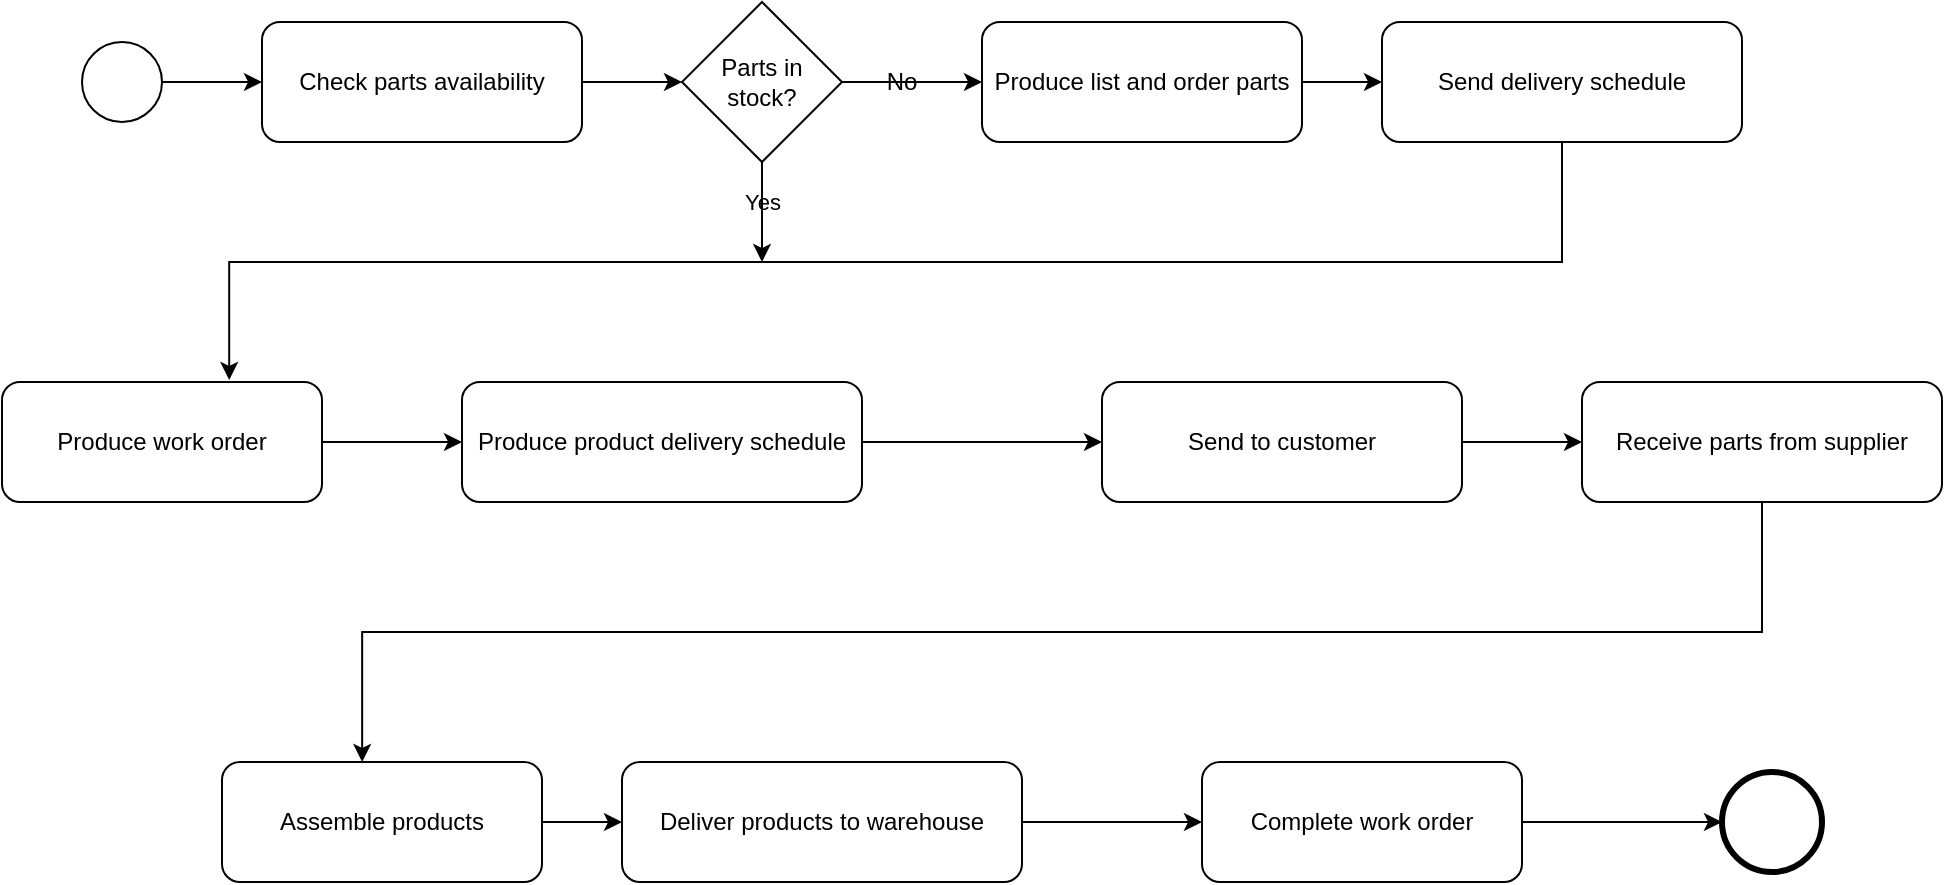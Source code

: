 <mxfile version="24.7.17">
  <diagram name="Manufacturing Process BPMN" id="tQEFrsimub_-NjzGZvVE">
    <mxGraphModel dx="1221" dy="725" grid="1" gridSize="10" guides="1" tooltips="1" connect="1" arrows="1" fold="1" page="1" pageScale="1" pageWidth="827" pageHeight="1169" math="0" shadow="0">
      <root>
        <mxCell id="0" />
        <mxCell id="1" parent="0" />
        <mxCell id="prYCgUCqdU0S5GqHGBsI-105" value="" style="ellipse;whiteSpace=wrap;html=1;aspect=fixed;" vertex="1" parent="1">
          <mxGeometry x="60" y="50" width="40" height="40" as="geometry" />
        </mxCell>
        <mxCell id="prYCgUCqdU0S5GqHGBsI-106" value="Check parts availability" style="rounded=1;whiteSpace=wrap;html=1;fontSize=12;" vertex="1" parent="1">
          <mxGeometry x="150" y="40" width="160" height="60" as="geometry" />
        </mxCell>
        <mxCell id="prYCgUCqdU0S5GqHGBsI-107" style="edgeStyle=orthogonalEdgeStyle;html=1;" edge="1" parent="1" source="prYCgUCqdU0S5GqHGBsI-105" target="prYCgUCqdU0S5GqHGBsI-106">
          <mxGeometry relative="1" as="geometry" />
        </mxCell>
        <mxCell id="prYCgUCqdU0S5GqHGBsI-129" style="edgeStyle=orthogonalEdgeStyle;rounded=0;orthogonalLoop=1;jettySize=auto;html=1;" edge="1" parent="1" source="prYCgUCqdU0S5GqHGBsI-108">
          <mxGeometry relative="1" as="geometry">
            <mxPoint x="510" y="70" as="targetPoint" />
          </mxGeometry>
        </mxCell>
        <mxCell id="prYCgUCqdU0S5GqHGBsI-141" style="edgeStyle=orthogonalEdgeStyle;rounded=0;orthogonalLoop=1;jettySize=auto;html=1;curved=1;strokeColor=none;" edge="1" parent="1" source="prYCgUCqdU0S5GqHGBsI-108">
          <mxGeometry relative="1" as="geometry">
            <mxPoint x="400" y="160" as="targetPoint" />
          </mxGeometry>
        </mxCell>
        <mxCell id="prYCgUCqdU0S5GqHGBsI-144" value="Yes" style="edgeLabel;html=1;align=center;verticalAlign=middle;resizable=0;points=[];" vertex="1" connectable="0" parent="prYCgUCqdU0S5GqHGBsI-141">
          <mxGeometry x="-0.208" y="2" relative="1" as="geometry">
            <mxPoint x="-2" as="offset" />
          </mxGeometry>
        </mxCell>
        <mxCell id="prYCgUCqdU0S5GqHGBsI-145" style="edgeStyle=orthogonalEdgeStyle;rounded=0;orthogonalLoop=1;jettySize=auto;html=1;exitX=0.5;exitY=1;exitDx=0;exitDy=0;startSize=0;endSize=6;" edge="1" parent="1" source="prYCgUCqdU0S5GqHGBsI-108">
          <mxGeometry relative="1" as="geometry">
            <mxPoint x="400" y="160" as="targetPoint" />
          </mxGeometry>
        </mxCell>
        <mxCell id="prYCgUCqdU0S5GqHGBsI-108" value="Parts in stock?" style="rhombus;whiteSpace=wrap;html=1;" vertex="1" parent="1">
          <mxGeometry x="360" y="30" width="80" height="80" as="geometry" />
        </mxCell>
        <mxCell id="prYCgUCqdU0S5GqHGBsI-109" style="edgeStyle=orthogonalEdgeStyle;html=1;" edge="1" parent="1" source="prYCgUCqdU0S5GqHGBsI-106" target="prYCgUCqdU0S5GqHGBsI-108">
          <mxGeometry relative="1" as="geometry" />
        </mxCell>
        <mxCell id="prYCgUCqdU0S5GqHGBsI-110" value="Produce list and order parts" style="rounded=1;whiteSpace=wrap;html=1;fontSize=12;" vertex="1" parent="1">
          <mxGeometry x="510" y="40" width="160" height="60" as="geometry" />
        </mxCell>
        <mxCell id="prYCgUCqdU0S5GqHGBsI-112" value="Send delivery schedule" style="rounded=1;whiteSpace=wrap;html=1;fontSize=12;" vertex="1" parent="1">
          <mxGeometry x="710" y="40" width="180" height="60" as="geometry" />
        </mxCell>
        <mxCell id="prYCgUCqdU0S5GqHGBsI-113" style="edgeStyle=orthogonalEdgeStyle;html=1;" edge="1" parent="1" source="prYCgUCqdU0S5GqHGBsI-110" target="prYCgUCqdU0S5GqHGBsI-112">
          <mxGeometry relative="1" as="geometry" />
        </mxCell>
        <mxCell id="prYCgUCqdU0S5GqHGBsI-114" value="Produce work order" style="rounded=1;whiteSpace=wrap;html=1;fontSize=12;" vertex="1" parent="1">
          <mxGeometry x="20" y="220" width="160" height="60" as="geometry" />
        </mxCell>
        <mxCell id="prYCgUCqdU0S5GqHGBsI-137" style="edgeStyle=orthogonalEdgeStyle;rounded=0;orthogonalLoop=1;jettySize=auto;html=1;" edge="1" parent="1" source="prYCgUCqdU0S5GqHGBsI-117">
          <mxGeometry relative="1" as="geometry">
            <mxPoint x="570" y="250" as="targetPoint" />
          </mxGeometry>
        </mxCell>
        <mxCell id="prYCgUCqdU0S5GqHGBsI-117" value="Produce product delivery schedule" style="rounded=1;whiteSpace=wrap;html=1;fontSize=12;" vertex="1" parent="1">
          <mxGeometry x="250" y="220" width="200" height="60" as="geometry" />
        </mxCell>
        <mxCell id="prYCgUCqdU0S5GqHGBsI-118" style="edgeStyle=orthogonalEdgeStyle;html=1;" edge="1" parent="1" source="prYCgUCqdU0S5GqHGBsI-114" target="prYCgUCqdU0S5GqHGBsI-117">
          <mxGeometry relative="1" as="geometry" />
        </mxCell>
        <mxCell id="prYCgUCqdU0S5GqHGBsI-146" style="rounded=0;orthogonalLoop=1;jettySize=auto;html=1;edgeStyle=elbowEdgeStyle;elbow=vertical;entryX=0.438;entryY=0;entryDx=0;entryDy=0;entryPerimeter=0;" edge="1" parent="1" source="prYCgUCqdU0S5GqHGBsI-119" target="prYCgUCqdU0S5GqHGBsI-121">
          <mxGeometry relative="1" as="geometry">
            <mxPoint x="900" y="360" as="targetPoint" />
          </mxGeometry>
        </mxCell>
        <mxCell id="prYCgUCqdU0S5GqHGBsI-119" value="Receive parts from supplier" style="rounded=1;whiteSpace=wrap;html=1;fontSize=12;" vertex="1" parent="1">
          <mxGeometry x="810" y="220" width="180" height="60" as="geometry" />
        </mxCell>
        <mxCell id="prYCgUCqdU0S5GqHGBsI-121" value="Assemble products" style="rounded=1;whiteSpace=wrap;html=1;fontSize=12;" vertex="1" parent="1">
          <mxGeometry x="130" y="410" width="160" height="60" as="geometry" />
        </mxCell>
        <mxCell id="prYCgUCqdU0S5GqHGBsI-123" value="Deliver products to warehouse" style="rounded=1;whiteSpace=wrap;html=1;fontSize=12;" vertex="1" parent="1">
          <mxGeometry x="330" y="410" width="200" height="60" as="geometry" />
        </mxCell>
        <mxCell id="prYCgUCqdU0S5GqHGBsI-124" style="edgeStyle=orthogonalEdgeStyle;html=1;" edge="1" parent="1" source="prYCgUCqdU0S5GqHGBsI-121" target="prYCgUCqdU0S5GqHGBsI-123">
          <mxGeometry relative="1" as="geometry" />
        </mxCell>
        <mxCell id="prYCgUCqdU0S5GqHGBsI-125" value="Complete work order" style="rounded=1;whiteSpace=wrap;html=1;fontSize=12;" vertex="1" parent="1">
          <mxGeometry x="620" y="410" width="160" height="60" as="geometry" />
        </mxCell>
        <mxCell id="prYCgUCqdU0S5GqHGBsI-126" style="edgeStyle=orthogonalEdgeStyle;html=1;" edge="1" parent="1" source="prYCgUCqdU0S5GqHGBsI-123" target="prYCgUCqdU0S5GqHGBsI-125">
          <mxGeometry relative="1" as="geometry" />
        </mxCell>
        <mxCell id="prYCgUCqdU0S5GqHGBsI-128" style="edgeStyle=orthogonalEdgeStyle;html=1;" edge="1" parent="1" source="prYCgUCqdU0S5GqHGBsI-125">
          <mxGeometry relative="1" as="geometry">
            <mxPoint x="880" y="440" as="targetPoint" />
          </mxGeometry>
        </mxCell>
        <mxCell id="prYCgUCqdU0S5GqHGBsI-130" value="No" style="text;html=1;align=center;verticalAlign=middle;whiteSpace=wrap;rounded=0;" vertex="1" parent="1">
          <mxGeometry x="440" y="55" width="60" height="30" as="geometry" />
        </mxCell>
        <mxCell id="prYCgUCqdU0S5GqHGBsI-136" style="edgeStyle=orthogonalEdgeStyle;rounded=0;orthogonalLoop=1;jettySize=auto;html=1;exitX=0.5;exitY=1;exitDx=0;exitDy=0;entryX=0.71;entryY=-0.017;entryDx=0;entryDy=0;entryPerimeter=0;" edge="1" parent="1" source="prYCgUCqdU0S5GqHGBsI-112" target="prYCgUCqdU0S5GqHGBsI-114">
          <mxGeometry relative="1" as="geometry" />
        </mxCell>
        <mxCell id="prYCgUCqdU0S5GqHGBsI-139" style="edgeStyle=orthogonalEdgeStyle;rounded=0;orthogonalLoop=1;jettySize=auto;html=1;entryX=0;entryY=0.5;entryDx=0;entryDy=0;" edge="1" parent="1" source="prYCgUCqdU0S5GqHGBsI-138" target="prYCgUCqdU0S5GqHGBsI-119">
          <mxGeometry relative="1" as="geometry">
            <mxPoint x="800" y="250" as="targetPoint" />
          </mxGeometry>
        </mxCell>
        <mxCell id="prYCgUCqdU0S5GqHGBsI-138" value="Send to customer" style="rounded=1;whiteSpace=wrap;html=1;fontSize=12;" vertex="1" parent="1">
          <mxGeometry x="570" y="220" width="180" height="60" as="geometry" />
        </mxCell>
        <mxCell id="prYCgUCqdU0S5GqHGBsI-140" value="" style="points=[[0.145,0.145,0],[0.5,0,0],[0.855,0.145,0],[1,0.5,0],[0.855,0.855,0],[0.5,1,0],[0.145,0.855,0],[0,0.5,0]];shape=mxgraph.bpmn.event;html=1;verticalLabelPosition=bottom;labelBackgroundColor=#ffffff;verticalAlign=top;align=center;perimeter=ellipsePerimeter;outlineConnect=0;aspect=fixed;outline=end;symbol=terminate2;" vertex="1" parent="1">
          <mxGeometry x="880" y="415" width="50" height="50" as="geometry" />
        </mxCell>
      </root>
    </mxGraphModel>
  </diagram>
</mxfile>
